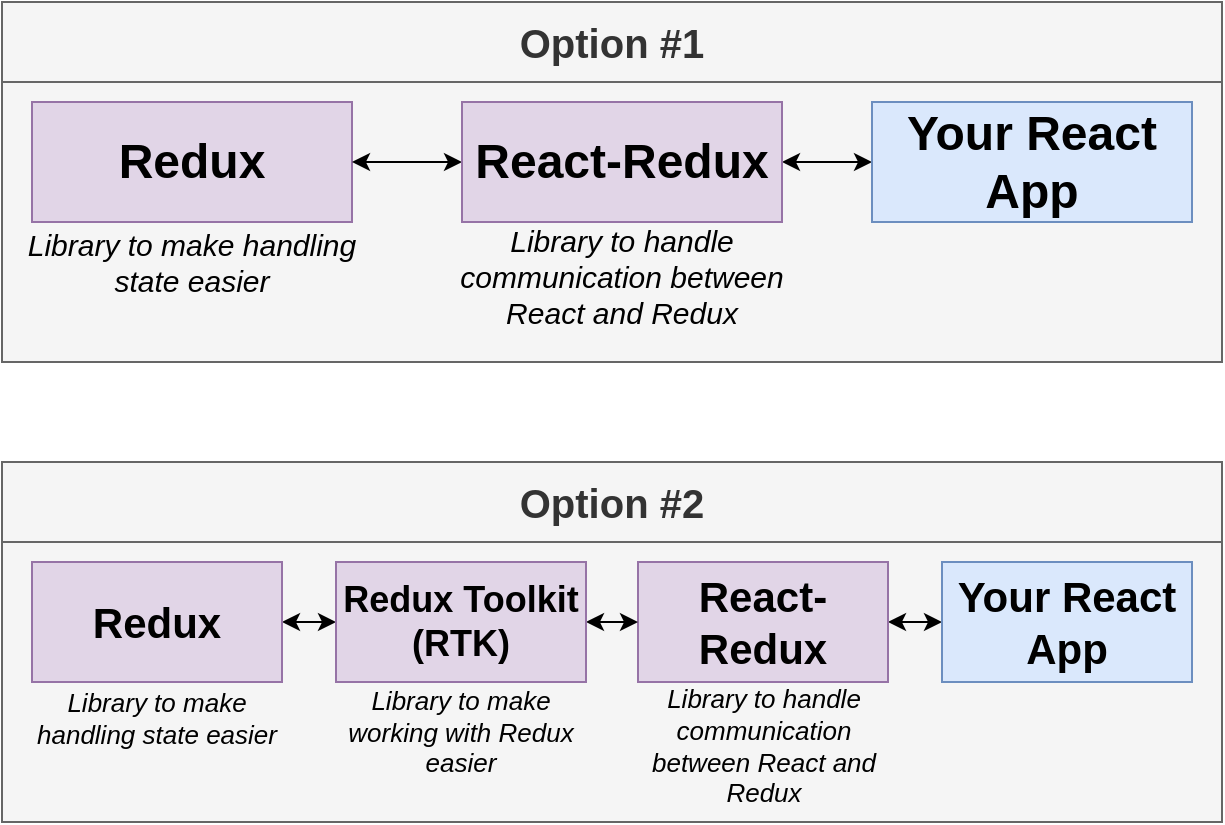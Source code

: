 <mxfile version="13.3.7" type="device" pages="7"><diagram id="9pPywQMWupbOUx1oWkhV" name="07 - note"><mxGraphModel dx="877" dy="487" grid="1" gridSize="10" guides="1" tooltips="1" connect="1" arrows="1" fold="1" page="1" pageScale="1" pageWidth="1920" pageHeight="1200" math="0" shadow="0"><root><mxCell id="bqU1gzQ78c4qtLGuGhEZ-0"/><mxCell id="bqU1gzQ78c4qtLGuGhEZ-1" parent="bqU1gzQ78c4qtLGuGhEZ-0"/><mxCell id="bqU1gzQ78c4qtLGuGhEZ-2" value="" style="rounded=0;whiteSpace=wrap;html=1;strokeWidth=1;fillColor=#f5f5f5;fontSize=12;fontColor=#333333;align=right;strokeColor=#666666;" vertex="1" parent="bqU1gzQ78c4qtLGuGhEZ-1"><mxGeometry x="830" y="430" width="610" height="140" as="geometry"/></mxCell><mxCell id="bqU1gzQ78c4qtLGuGhEZ-3" value="Redux" style="rounded=0;whiteSpace=wrap;html=1;strokeWidth=1;fontSize=24;fillColor=#e1d5e7;strokeColor=#9673a6;fontStyle=1" vertex="1" parent="bqU1gzQ78c4qtLGuGhEZ-1"><mxGeometry x="845" y="440" width="160" height="60" as="geometry"/></mxCell><mxCell id="bqU1gzQ78c4qtLGuGhEZ-4" style="edgeStyle=orthogonalEdgeStyle;rounded=0;orthogonalLoop=1;jettySize=auto;html=1;exitX=1;exitY=0.5;exitDx=0;exitDy=0;fontSize=15;startArrow=classic;startFill=1;" edge="1" parent="bqU1gzQ78c4qtLGuGhEZ-1" source="bqU1gzQ78c4qtLGuGhEZ-6" target="bqU1gzQ78c4qtLGuGhEZ-7"><mxGeometry relative="1" as="geometry"/></mxCell><mxCell id="bqU1gzQ78c4qtLGuGhEZ-5" style="edgeStyle=orthogonalEdgeStyle;rounded=0;orthogonalLoop=1;jettySize=auto;html=1;exitX=0;exitY=0.5;exitDx=0;exitDy=0;startArrow=classic;startFill=1;strokeWidth=1;fontSize=12;fontColor=#000000;" edge="1" parent="bqU1gzQ78c4qtLGuGhEZ-1" source="bqU1gzQ78c4qtLGuGhEZ-6" target="bqU1gzQ78c4qtLGuGhEZ-3"><mxGeometry relative="1" as="geometry"/></mxCell><mxCell id="bqU1gzQ78c4qtLGuGhEZ-6" value="React-Redux" style="rounded=0;whiteSpace=wrap;html=1;strokeWidth=1;fontSize=24;fillColor=#e1d5e7;strokeColor=#9673a6;fontStyle=1" vertex="1" parent="bqU1gzQ78c4qtLGuGhEZ-1"><mxGeometry x="1060" y="440" width="160" height="60" as="geometry"/></mxCell><mxCell id="bqU1gzQ78c4qtLGuGhEZ-7" value="Your React App" style="rounded=0;whiteSpace=wrap;html=1;strokeWidth=1;fontSize=24;fillColor=#dae8fc;strokeColor=#6c8ebf;fontStyle=1" vertex="1" parent="bqU1gzQ78c4qtLGuGhEZ-1"><mxGeometry x="1265" y="440" width="160" height="60" as="geometry"/></mxCell><mxCell id="bqU1gzQ78c4qtLGuGhEZ-8" value="Library to handle communication between React and Redux" style="text;html=1;strokeColor=none;fillColor=none;align=center;verticalAlign=middle;whiteSpace=wrap;rounded=0;fontSize=15;fontStyle=2" vertex="1" parent="bqU1gzQ78c4qtLGuGhEZ-1"><mxGeometry x="1050" y="502" width="180" height="50" as="geometry"/></mxCell><mxCell id="bqU1gzQ78c4qtLGuGhEZ-9" value="Library to make handling state easier" style="text;html=1;strokeColor=none;fillColor=none;align=center;verticalAlign=middle;whiteSpace=wrap;rounded=0;fontSize=15;fontStyle=2" vertex="1" parent="bqU1gzQ78c4qtLGuGhEZ-1"><mxGeometry x="835" y="500" width="180" height="40" as="geometry"/></mxCell><mxCell id="bqU1gzQ78c4qtLGuGhEZ-10" value="Option #1" style="rounded=0;whiteSpace=wrap;html=1;strokeWidth=1;fillColor=#f5f5f5;fontSize=20;fontColor=#333333;align=center;strokeColor=#666666;fontStyle=1" vertex="1" parent="bqU1gzQ78c4qtLGuGhEZ-1"><mxGeometry x="830" y="390" width="610" height="40" as="geometry"/></mxCell><mxCell id="bqU1gzQ78c4qtLGuGhEZ-11" value="" style="rounded=0;whiteSpace=wrap;html=1;strokeWidth=1;fillColor=#f5f5f5;fontSize=12;fontColor=#333333;align=right;strokeColor=#666666;" vertex="1" parent="bqU1gzQ78c4qtLGuGhEZ-1"><mxGeometry x="830" y="660" width="610" height="140" as="geometry"/></mxCell><mxCell id="bqU1gzQ78c4qtLGuGhEZ-12" style="edgeStyle=orthogonalEdgeStyle;rounded=0;orthogonalLoop=1;jettySize=auto;html=1;exitX=1;exitY=0.5;exitDx=0;exitDy=0;entryX=0;entryY=0.5;entryDx=0;entryDy=0;startArrow=classic;startFill=1;strokeWidth=1;fontSize=18;fontColor=#000000;" edge="1" parent="bqU1gzQ78c4qtLGuGhEZ-1" source="bqU1gzQ78c4qtLGuGhEZ-13" target="bqU1gzQ78c4qtLGuGhEZ-21"><mxGeometry relative="1" as="geometry"/></mxCell><mxCell id="bqU1gzQ78c4qtLGuGhEZ-13" value="Redux" style="rounded=0;whiteSpace=wrap;html=1;strokeWidth=1;fontSize=21;fillColor=#e1d5e7;strokeColor=#9673a6;fontStyle=1" vertex="1" parent="bqU1gzQ78c4qtLGuGhEZ-1"><mxGeometry x="845" y="670" width="125" height="60" as="geometry"/></mxCell><mxCell id="bqU1gzQ78c4qtLGuGhEZ-14" style="edgeStyle=orthogonalEdgeStyle;rounded=0;orthogonalLoop=1;jettySize=auto;html=1;exitX=1;exitY=0.5;exitDx=0;exitDy=0;fontSize=15;startArrow=classic;startFill=1;" edge="1" parent="bqU1gzQ78c4qtLGuGhEZ-1" source="bqU1gzQ78c4qtLGuGhEZ-15" target="bqU1gzQ78c4qtLGuGhEZ-16"><mxGeometry relative="1" as="geometry"/></mxCell><mxCell id="bqU1gzQ78c4qtLGuGhEZ-15" value="React-Redux" style="rounded=0;whiteSpace=wrap;html=1;strokeWidth=1;fontSize=21;fillColor=#e1d5e7;strokeColor=#9673a6;fontStyle=1" vertex="1" parent="bqU1gzQ78c4qtLGuGhEZ-1"><mxGeometry x="1148" y="670" width="125" height="60" as="geometry"/></mxCell><mxCell id="bqU1gzQ78c4qtLGuGhEZ-16" value="Your React App" style="rounded=0;whiteSpace=wrap;html=1;strokeWidth=1;fontSize=21;fillColor=#dae8fc;strokeColor=#6c8ebf;fontStyle=1" vertex="1" parent="bqU1gzQ78c4qtLGuGhEZ-1"><mxGeometry x="1300" y="670" width="125" height="60" as="geometry"/></mxCell><mxCell id="bqU1gzQ78c4qtLGuGhEZ-17" value="Library to handle communication between React and Redux" style="text;html=1;strokeColor=none;fillColor=none;align=center;verticalAlign=middle;whiteSpace=wrap;rounded=0;fontSize=13;fontStyle=2" vertex="1" parent="bqU1gzQ78c4qtLGuGhEZ-1"><mxGeometry x="1140.5" y="737" width="140" height="50" as="geometry"/></mxCell><mxCell id="bqU1gzQ78c4qtLGuGhEZ-18" value="Library to make handling state easier" style="text;html=1;strokeColor=none;fillColor=none;align=center;verticalAlign=middle;whiteSpace=wrap;rounded=0;fontSize=13;fontStyle=2" vertex="1" parent="bqU1gzQ78c4qtLGuGhEZ-1"><mxGeometry x="840" y="728" width="135" height="40" as="geometry"/></mxCell><mxCell id="bqU1gzQ78c4qtLGuGhEZ-19" value="Option #2" style="rounded=0;whiteSpace=wrap;html=1;strokeWidth=1;fillColor=#f5f5f5;fontSize=20;fontColor=#333333;align=center;strokeColor=#666666;fontStyle=1" vertex="1" parent="bqU1gzQ78c4qtLGuGhEZ-1"><mxGeometry x="830" y="620" width="610" height="40" as="geometry"/></mxCell><mxCell id="bqU1gzQ78c4qtLGuGhEZ-20" style="edgeStyle=orthogonalEdgeStyle;rounded=0;orthogonalLoop=1;jettySize=auto;html=1;exitX=1;exitY=0.5;exitDx=0;exitDy=0;startArrow=classic;startFill=1;strokeWidth=1;fontSize=18;fontColor=#000000;" edge="1" parent="bqU1gzQ78c4qtLGuGhEZ-1" source="bqU1gzQ78c4qtLGuGhEZ-21" target="bqU1gzQ78c4qtLGuGhEZ-15"><mxGeometry relative="1" as="geometry"/></mxCell><mxCell id="bqU1gzQ78c4qtLGuGhEZ-21" value="Redux Toolkit&lt;br style=&quot;font-size: 18px;&quot;&gt;(RTK)" style="rounded=0;whiteSpace=wrap;html=1;strokeWidth=1;fontSize=18;fillColor=#e1d5e7;strokeColor=#9673a6;fontStyle=1" vertex="1" parent="bqU1gzQ78c4qtLGuGhEZ-1"><mxGeometry x="997" y="670" width="125" height="60" as="geometry"/></mxCell><mxCell id="bqU1gzQ78c4qtLGuGhEZ-22" value="Library to make working with Redux easier" style="text;html=1;strokeColor=none;fillColor=none;align=center;verticalAlign=middle;whiteSpace=wrap;rounded=0;fontSize=13;fontStyle=2" vertex="1" parent="bqU1gzQ78c4qtLGuGhEZ-1"><mxGeometry x="1002" y="745" width="115" height="20" as="geometry"/></mxCell></root></mxGraphModel></diagram><diagram id="pFnKPVvq-zpH2kRCV4xv" name="01 - process"><mxGraphModel dx="580" dy="322" grid="1" gridSize="10" guides="1" tooltips="1" connect="1" arrows="1" fold="1" page="1" pageScale="1" pageWidth="1920" pageHeight="1200" math="0" shadow="0"><root><mxCell id="hrv2WLphNMz73tNLlaxJ-0"/><mxCell id="hrv2WLphNMz73tNLlaxJ-1" parent="hrv2WLphNMz73tNLlaxJ-0"/><mxCell id="nCplFco8qa7ush8aG1pC-0" value="Apply the state design process to figure out what state you need and how it is changing" style="rounded=0;whiteSpace=wrap;html=1;fontSize=14;" vertex="1" parent="hrv2WLphNMz73tNLlaxJ-1"><mxGeometry x="835" y="450" width="285" height="40" as="geometry"/></mxCell><mxCell id="nCplFco8qa7ush8aG1pC-1" value="Redux Toolkit Design Process" style="text;html=1;strokeColor=none;fillColor=none;align=center;verticalAlign=middle;whiteSpace=wrap;rounded=0;fontStyle=1;fontSize=25;" vertex="1" parent="hrv2WLphNMz73tNLlaxJ-1"><mxGeometry x="770" y="423" width="390" height="20" as="geometry"/></mxCell><mxCell id="nCplFco8qa7ush8aG1pC-2" value="1" style="rounded=0;whiteSpace=wrap;html=1;fillColor=#dae8fc;strokeColor=#6c8ebf;fontSize=16;" vertex="1" parent="hrv2WLphNMz73tNLlaxJ-1"><mxGeometry x="805" y="450" width="30" height="40" as="geometry"/></mxCell><mxCell id="nCplFco8qa7ush8aG1pC-3" value="Group together common state + fn's. &lt;br&gt;Define a 'slice' for each group." style="rounded=0;whiteSpace=wrap;html=1;fontSize=14;" vertex="1" parent="hrv2WLphNMz73tNLlaxJ-1"><mxGeometry x="835" y="500" width="285" height="40" as="geometry"/></mxCell><mxCell id="nCplFco8qa7ush8aG1pC-4" value="2" style="rounded=0;whiteSpace=wrap;html=1;fillColor=#dae8fc;strokeColor=#6c8ebf;fontSize=16;" vertex="1" parent="hrv2WLphNMz73tNLlaxJ-1"><mxGeometry x="805" y="500" width="30" height="40" as="geometry"/></mxCell><mxCell id="nCplFco8qa7ush8aG1pC-5" value="&lt;span style=&quot;font-size: 14px&quot;&gt;Some components need that state to work. Communicate the state from Redux to React&lt;/span&gt;" style="rounded=0;whiteSpace=wrap;html=1;fontSize=15;" vertex="1" parent="hrv2WLphNMz73tNLlaxJ-1"><mxGeometry x="835" y="550" width="285" height="40" as="geometry"/></mxCell><mxCell id="nCplFco8qa7ush8aG1pC-6" value="3" style="rounded=0;whiteSpace=wrap;html=1;fillColor=#dae8fc;strokeColor=#6c8ebf;fontSize=16;" vertex="1" parent="hrv2WLphNMz73tNLlaxJ-1"><mxGeometry x="805" y="550" width="30" height="40" as="geometry"/></mxCell><mxCell id="nCplFco8qa7ush8aG1pC-7" value="Add functions to Redux to change that state over time" style="rounded=0;whiteSpace=wrap;html=1;fontSize=15;" vertex="1" parent="hrv2WLphNMz73tNLlaxJ-1"><mxGeometry x="835" y="600" width="285" height="40" as="geometry"/></mxCell><mxCell id="nCplFco8qa7ush8aG1pC-8" value="4" style="rounded=0;whiteSpace=wrap;html=1;fillColor=#dae8fc;strokeColor=#6c8ebf;fontSize=16;" vertex="1" parent="hrv2WLphNMz73tNLlaxJ-1"><mxGeometry x="805" y="600" width="30" height="40" as="geometry"/></mxCell><mxCell id="ehx_3J0_HSlnQxtnW_vk-0" value="When a user clicks, types, etc, tell Redux to run one of the functions from #4" style="rounded=0;whiteSpace=wrap;html=1;fontSize=15;" vertex="1" parent="hrv2WLphNMz73tNLlaxJ-1"><mxGeometry x="835" y="650" width="285" height="40" as="geometry"/></mxCell><mxCell id="ehx_3J0_HSlnQxtnW_vk-1" value="5" style="rounded=0;whiteSpace=wrap;html=1;fillColor=#dae8fc;strokeColor=#6c8ebf;fontSize=16;" vertex="1" parent="hrv2WLphNMz73tNLlaxJ-1"><mxGeometry x="805" y="650" width="30" height="40" as="geometry"/></mxCell></root></mxGraphModel></diagram><diagram id="jmZ35xUEd2XWOSEyIHI_" name="05 - process"><mxGraphModel dx="943" dy="523" grid="1" gridSize="10" guides="1" tooltips="1" connect="1" arrows="1" fold="1" page="1" pageScale="1" pageWidth="1920" pageHeight="1200" math="0" shadow="0"><root><mxCell id="Qs--CbUAqP9SFzjbnuWx-0"/><mxCell id="Qs--CbUAqP9SFzjbnuWx-1" parent="Qs--CbUAqP9SFzjbnuWx-0"/><mxCell id="Qs--CbUAqP9SFzjbnuWx-2" value="List out what a user will do and &lt;i&gt;changes&lt;/i&gt;&amp;nbsp;they will see while using your app" style="rounded=0;whiteSpace=wrap;html=1;shadow=0;strokeColor=#000000;fontSize=15;align=center;" vertex="1" parent="Qs--CbUAqP9SFzjbnuWx-1"><mxGeometry x="750" y="406" width="400" height="40" as="geometry"/></mxCell><mxCell id="Qs--CbUAqP9SFzjbnuWx-3" value="1" style="rounded=0;whiteSpace=wrap;html=1;shadow=0;strokeColor=#6c8ebf;fontSize=15;align=center;fillColor=#dae8fc;" vertex="1" parent="Qs--CbUAqP9SFzjbnuWx-1"><mxGeometry x="710" y="406" width="40" height="40" as="geometry"/></mxCell><mxCell id="Qs--CbUAqP9SFzjbnuWx-4" value="2" style="rounded=0;whiteSpace=wrap;html=1;shadow=0;strokeColor=#6c8ebf;fontSize=15;align=center;fillColor=#dae8fc;" vertex="1" parent="Qs--CbUAqP9SFzjbnuWx-1"><mxGeometry x="710" y="457" width="40" height="40" as="geometry"/></mxCell><mxCell id="Qs--CbUAqP9SFzjbnuWx-5" value="Categorize each step as 'state' or 'event handler'" style="rounded=0;whiteSpace=wrap;html=1;shadow=0;strokeColor=#000000;fontSize=15;align=center;" vertex="1" parent="Qs--CbUAqP9SFzjbnuWx-1"><mxGeometry x="750" y="457" width="400" height="40" as="geometry"/></mxCell><mxCell id="Qs--CbUAqP9SFzjbnuWx-6" value="3" style="rounded=0;whiteSpace=wrap;html=1;shadow=0;strokeColor=#6c8ebf;fontSize=15;align=center;fillColor=#dae8fc;" vertex="1" parent="Qs--CbUAqP9SFzjbnuWx-1"><mxGeometry x="710" y="508" width="40" height="40" as="geometry"/></mxCell><mxCell id="Qs--CbUAqP9SFzjbnuWx-7" value="Events + State Design Process" style="text;html=1;strokeColor=none;fillColor=none;align=center;verticalAlign=middle;whiteSpace=wrap;rounded=0;shadow=0;fontSize=20;fontStyle=1" vertex="1" parent="Qs--CbUAqP9SFzjbnuWx-1"><mxGeometry x="760" y="380" width="340" height="20" as="geometry"/></mxCell><mxCell id="Qs--CbUAqP9SFzjbnuWx-8" value="Group common steps. Remove duplicates. Rewrite descriptions" style="rounded=0;whiteSpace=wrap;html=1;shadow=0;strokeColor=#000000;fontSize=15;align=center;" vertex="1" parent="Qs--CbUAqP9SFzjbnuWx-1"><mxGeometry x="750" y="508" width="400" height="40" as="geometry"/></mxCell><mxCell id="Qs--CbUAqP9SFzjbnuWx-9" value="4" style="rounded=0;whiteSpace=wrap;html=1;shadow=0;strokeColor=#6c8ebf;fontSize=15;align=center;fillColor=#dae8fc;" vertex="1" parent="Qs--CbUAqP9SFzjbnuWx-1"><mxGeometry x="710" y="558" width="40" height="40" as="geometry"/></mxCell><mxCell id="Qs--CbUAqP9SFzjbnuWx-10" value="Look at mockup. Remove or simplify parts that aren't changing" style="rounded=0;whiteSpace=wrap;html=1;shadow=0;strokeColor=#000000;fontSize=15;align=center;" vertex="1" parent="Qs--CbUAqP9SFzjbnuWx-1"><mxGeometry x="750" y="558" width="400" height="40" as="geometry"/></mxCell><mxCell id="Qs--CbUAqP9SFzjbnuWx-11" value="8" style="rounded=0;whiteSpace=wrap;html=1;shadow=0;strokeColor=#6c8ebf;fontSize=15;align=center;fillColor=#dae8fc;" vertex="1" parent="Qs--CbUAqP9SFzjbnuWx-1"><mxGeometry x="710" y="777" width="40" height="40" as="geometry"/></mxCell><mxCell id="Qs--CbUAqP9SFzjbnuWx-12" value="Decide where each event handler + state will be defined" style="rounded=0;whiteSpace=wrap;html=1;shadow=0;strokeColor=#000000;fontSize=15;align=center;" vertex="1" parent="Qs--CbUAqP9SFzjbnuWx-1"><mxGeometry x="750" y="777" width="400" height="40" as="geometry"/></mxCell><mxCell id="Qs--CbUAqP9SFzjbnuWx-13" value="5" style="rounded=0;whiteSpace=wrap;html=1;shadow=0;strokeColor=#6c8ebf;fontSize=15;align=center;fillColor=#dae8fc;" vertex="1" parent="Qs--CbUAqP9SFzjbnuWx-1"><mxGeometry x="710" y="610" width="40" height="40" as="geometry"/></mxCell><mxCell id="Qs--CbUAqP9SFzjbnuWx-14" value="Replace remaining elements with text descriptions" style="rounded=0;whiteSpace=wrap;html=1;shadow=0;strokeColor=#000000;fontSize=15;align=center;" vertex="1" parent="Qs--CbUAqP9SFzjbnuWx-1"><mxGeometry x="750" y="610" width="400" height="40" as="geometry"/></mxCell><mxCell id="Qs--CbUAqP9SFzjbnuWx-15" value="" style="shape=curlyBracket;whiteSpace=wrap;html=1;rounded=1;fontSize=15;align=center;" vertex="1" parent="Qs--CbUAqP9SFzjbnuWx-1"><mxGeometry x="680" y="406" width="20" height="144" as="geometry"/></mxCell><mxCell id="Qs--CbUAqP9SFzjbnuWx-16" value="&lt;i&gt;What state + event handlers are there?&lt;/i&gt;" style="text;html=1;strokeColor=none;fillColor=none;align=right;verticalAlign=middle;whiteSpace=wrap;rounded=0;fontSize=15;" vertex="1" parent="Qs--CbUAqP9SFzjbnuWx-1"><mxGeometry x="560" y="447" width="120" height="62" as="geometry"/></mxCell><mxCell id="Qs--CbUAqP9SFzjbnuWx-17" value="" style="shape=curlyBracket;whiteSpace=wrap;html=1;rounded=1;fontSize=15;align=center;" vertex="1" parent="Qs--CbUAqP9SFzjbnuWx-1"><mxGeometry x="680" y="560" width="20" height="210" as="geometry"/></mxCell><mxCell id="Qs--CbUAqP9SFzjbnuWx-18" value="&lt;i&gt;What name and type?&lt;/i&gt;" style="text;html=1;strokeColor=none;fillColor=none;align=right;verticalAlign=middle;whiteSpace=wrap;rounded=0;fontSize=15;" vertex="1" parent="Qs--CbUAqP9SFzjbnuWx-1"><mxGeometry x="580" y="645" width="100" height="40" as="geometry"/></mxCell><mxCell id="Qs--CbUAqP9SFzjbnuWx-19" value="" style="shape=curlyBracket;whiteSpace=wrap;html=1;rounded=1;fontSize=15;align=center;" vertex="1" parent="Qs--CbUAqP9SFzjbnuWx-1"><mxGeometry x="680" y="777" width="20" height="40" as="geometry"/></mxCell><mxCell id="Qs--CbUAqP9SFzjbnuWx-20" value="&lt;i&gt;Where's it defined?&lt;/i&gt;" style="text;html=1;strokeColor=none;fillColor=none;align=right;verticalAlign=middle;whiteSpace=wrap;rounded=0;fontSize=15;" vertex="1" parent="Qs--CbUAqP9SFzjbnuWx-1"><mxGeometry x="580" y="780.5" width="100" height="33" as="geometry"/></mxCell><mxCell id="Qs--CbUAqP9SFzjbnuWx-21" value="7" style="rounded=0;whiteSpace=wrap;html=1;shadow=0;strokeColor=#6c8ebf;fontSize=15;align=center;fillColor=#dae8fc;" vertex="1" parent="Qs--CbUAqP9SFzjbnuWx-1"><mxGeometry x="710" y="710" width="40" height="60" as="geometry"/></mxCell><mxCell id="Qs--CbUAqP9SFzjbnuWx-22" value="Imagine you have to write a function that returns the text of steps #5 and #6.&amp;nbsp; In addition to your component props, &lt;i&gt;what other arguments would you need&lt;/i&gt;?" style="rounded=0;whiteSpace=wrap;html=1;fontSize=14;align=center;" vertex="1" parent="Qs--CbUAqP9SFzjbnuWx-1"><mxGeometry x="750" y="710" width="400" height="60" as="geometry"/></mxCell><mxCell id="Qs--CbUAqP9SFzjbnuWx-23" value="6" style="rounded=0;whiteSpace=wrap;html=1;shadow=0;strokeColor=#6c8ebf;fontSize=15;align=center;fillColor=#dae8fc;" vertex="1" parent="Qs--CbUAqP9SFzjbnuWx-1"><mxGeometry x="710" y="660" width="40" height="40" as="geometry"/></mxCell><mxCell id="Qs--CbUAqP9SFzjbnuWx-24" value="Repeat #4 and #5 with a different variation" style="rounded=0;whiteSpace=wrap;html=1;shadow=0;strokeColor=#000000;fontSize=15;align=center;" vertex="1" parent="Qs--CbUAqP9SFzjbnuWx-1"><mxGeometry x="750" y="660" width="400" height="40" as="geometry"/></mxCell></root></mxGraphModel></diagram><diagram id="KKgwW7U7l5YzybS-l2Da" name="02 - state"><mxGraphModel dx="650" dy="361" grid="1" gridSize="10" guides="1" tooltips="1" connect="1" arrows="1" fold="1" page="1" pageScale="1" pageWidth="1920" pageHeight="1200" math="0" shadow="0"><root><mxCell id="0"/><mxCell id="1" parent="0"/><mxCell id="v_c77TwOXr5PehjFdtAE-1" value="" style="strokeWidth=1;shadow=0;dashed=0;align=center;html=1;shape=mxgraph.mockup.containers.browserWindow;rSize=0;strokeColor=#666666;strokeColor2=#008cff;strokeColor3=#c4c4c4;mainText=,;recursiveResize=0;rounded=0;fontSize=16;" vertex="1" parent="1"><mxGeometry x="790" y="410" width="300" height="360" as="geometry"/></mxCell><mxCell id="v_c77TwOXr5PehjFdtAE-2" value="Page 1" style="strokeWidth=1;shadow=0;dashed=0;align=center;html=1;shape=mxgraph.mockup.containers.anchor;fontSize=17;fontColor=#666666;align=left;" vertex="1" parent="v_c77TwOXr5PehjFdtAE-1"><mxGeometry x="60" y="12" width="110" height="26" as="geometry"/></mxCell><mxCell id="v_c77TwOXr5PehjFdtAE-3" value="" style="strokeWidth=1;shadow=0;dashed=0;align=center;html=1;shape=mxgraph.mockup.containers.anchor;rSize=0;fontSize=17;fontColor=#666666;align=left;" vertex="1" parent="v_c77TwOXr5PehjFdtAE-1"><mxGeometry x="130" y="60" width="250" height="26" as="geometry"/></mxCell><mxCell id="v_c77TwOXr5PehjFdtAE-4" value="" style="rounded=0;whiteSpace=wrap;html=1;strokeWidth=1;fontSize=16;" vertex="1" parent="v_c77TwOXr5PehjFdtAE-1"><mxGeometry x="10" y="140" width="90" height="20" as="geometry"/></mxCell><mxCell id="v_c77TwOXr5PehjFdtAE-5" value="" style="rounded=0;whiteSpace=wrap;html=1;strokeWidth=1;fontSize=16;" vertex="1" parent="v_c77TwOXr5PehjFdtAE-1"><mxGeometry x="110" y="140" width="90" height="20" as="geometry"/></mxCell><mxCell id="v_c77TwOXr5PehjFdtAE-6" value="Car Name" style="text;html=1;strokeColor=none;fillColor=none;align=left;verticalAlign=middle;whiteSpace=wrap;rounded=0;fontSize=11;" vertex="1" parent="v_c77TwOXr5PehjFdtAE-1"><mxGeometry x="10" y="120" width="80" height="20" as="geometry"/></mxCell><mxCell id="v_c77TwOXr5PehjFdtAE-7" value="Car Value" style="text;html=1;strokeColor=none;fillColor=none;align=left;verticalAlign=middle;whiteSpace=wrap;rounded=0;fontSize=11;" vertex="1" parent="v_c77TwOXr5PehjFdtAE-1"><mxGeometry x="110" y="120" width="80" height="20" as="geometry"/></mxCell><mxCell id="v_c77TwOXr5PehjFdtAE-8" value="Submit" style="rounded=1;whiteSpace=wrap;html=1;strokeWidth=1;fontSize=11;align=center;" vertex="1" parent="v_c77TwOXr5PehjFdtAE-1"><mxGeometry x="209" y="140" width="80" height="20" as="geometry"/></mxCell><mxCell id="v_c77TwOXr5PehjFdtAE-9" value="" style="endArrow=none;html=1;fontSize=11;" edge="1" parent="v_c77TwOXr5PehjFdtAE-1"><mxGeometry width="50" height="50" relative="1" as="geometry"><mxPoint x="20" y="170" as="sourcePoint"/><mxPoint x="280" y="170" as="targetPoint"/></mxGeometry></mxCell><mxCell id="v_c77TwOXr5PehjFdtAE-10" value="My Cars" style="text;html=1;strokeColor=none;fillColor=none;align=left;verticalAlign=middle;whiteSpace=wrap;rounded=0;fontSize=13;fontStyle=1" vertex="1" parent="v_c77TwOXr5PehjFdtAE-1"><mxGeometry x="10" y="190" width="90" height="20" as="geometry"/></mxCell><mxCell id="v_c77TwOXr5PehjFdtAE-11" value="Total Value:&amp;nbsp; $22500" style="text;html=1;strokeColor=none;fillColor=none;align=left;verticalAlign=middle;whiteSpace=wrap;rounded=0;fontSize=13;fontStyle=1" vertex="1" parent="v_c77TwOXr5PehjFdtAE-1"><mxGeometry x="160" y="319" width="130" height="20" as="geometry"/></mxCell><mxCell id="v_c77TwOXr5PehjFdtAE-12" value="" style="rounded=0;whiteSpace=wrap;html=1;strokeWidth=1;fontSize=13;align=left;fillColor=#f5f5f5;strokeColor=#666666;fontColor=#333333;" vertex="1" parent="v_c77TwOXr5PehjFdtAE-1"><mxGeometry x="10" y="235" width="280" height="30" as="geometry"/></mxCell><mxCell id="v_c77TwOXr5PehjFdtAE-13" value="Ford Focus - $15000" style="text;html=1;strokeColor=none;fillColor=none;align=left;verticalAlign=middle;whiteSpace=wrap;rounded=0;fontSize=11;" vertex="1" parent="v_c77TwOXr5PehjFdtAE-1"><mxGeometry x="10" y="240" width="110" height="20" as="geometry"/></mxCell><mxCell id="v_c77TwOXr5PehjFdtAE-14" value="Delete" style="rounded=1;whiteSpace=wrap;html=1;strokeWidth=1;fontSize=13;align=center;" vertex="1" parent="v_c77TwOXr5PehjFdtAE-1"><mxGeometry x="214" y="240" width="70" height="20" as="geometry"/></mxCell><mxCell id="v_c77TwOXr5PehjFdtAE-15" value="" style="rounded=0;whiteSpace=wrap;html=1;strokeWidth=1;fontSize=13;align=left;fillColor=#f5f5f5;strokeColor=#666666;fontColor=#333333;" vertex="1" parent="v_c77TwOXr5PehjFdtAE-1"><mxGeometry x="10" y="275" width="280" height="30" as="geometry"/></mxCell><mxCell id="v_c77TwOXr5PehjFdtAE-16" value="Subaru WRX - $7500" style="text;html=1;strokeColor=none;fillColor=none;align=left;verticalAlign=middle;whiteSpace=wrap;rounded=0;fontSize=11;" vertex="1" parent="v_c77TwOXr5PehjFdtAE-1"><mxGeometry x="10" y="280" width="110" height="20" as="geometry"/></mxCell><mxCell id="v_c77TwOXr5PehjFdtAE-17" value="Delete" style="rounded=1;whiteSpace=wrap;html=1;strokeWidth=1;fontSize=13;align=center;" vertex="1" parent="v_c77TwOXr5PehjFdtAE-1"><mxGeometry x="214" y="280" width="70" height="20" as="geometry"/></mxCell><mxCell id="v_c77TwOXr5PehjFdtAE-18" value="" style="rounded=0;whiteSpace=wrap;html=1;strokeWidth=1;fontSize=16;align=left;spacingLeft=5;" vertex="1" parent="v_c77TwOXr5PehjFdtAE-1"><mxGeometry x="199" y="190" width="90" height="20" as="geometry"/></mxCell><mxCell id="v_c77TwOXr5PehjFdtAE-19" value="Search" style="text;html=1;strokeColor=none;fillColor=none;align=right;verticalAlign=middle;whiteSpace=wrap;rounded=0;fontSize=13;fontStyle=0" vertex="1" parent="v_c77TwOXr5PehjFdtAE-1"><mxGeometry x="137" y="190" width="60" height="20" as="geometry"/></mxCell><mxCell id="v_c77TwOXr5PehjFdtAE-20" value="" style="rounded=0;whiteSpace=wrap;html=1;strokeWidth=1;fillColor=#dae8fc;fontSize=15;align=center;strokeColor=#6c8ebf;" vertex="1" parent="1"><mxGeometry x="620" y="550" width="160" height="40" as="geometry"/></mxCell><mxCell id="v_c77TwOXr5PehjFdtAE-21" value="What State Do We Need?" style="text;html=1;strokeColor=none;fillColor=none;align=center;verticalAlign=middle;whiteSpace=wrap;rounded=0;fontSize=15;fontStyle=1" vertex="1" parent="1"><mxGeometry x="640" y="520" width="120" height="20" as="geometry"/></mxCell><mxCell id="v_c77TwOXr5PehjFdtAE-22" value="" style="rounded=0;whiteSpace=wrap;html=1;strokeWidth=1;fillColor=#dae8fc;fontSize=15;align=center;strokeColor=#6c8ebf;" vertex="1" parent="1"><mxGeometry x="620" y="600" width="160" height="40" as="geometry"/></mxCell><mxCell id="v_c77TwOXr5PehjFdtAE-23" value="" style="rounded=0;whiteSpace=wrap;html=1;strokeWidth=1;fillColor=#dae8fc;fontSize=15;align=center;strokeColor=#6c8ebf;" vertex="1" parent="1"><mxGeometry x="620" y="650" width="160" height="40" as="geometry"/></mxCell><mxCell id="v_c77TwOXr5PehjFdtAE-24" value="" style="rounded=0;whiteSpace=wrap;html=1;strokeWidth=1;fillColor=#dae8fc;fontSize=15;align=center;strokeColor=#6c8ebf;" vertex="1" parent="1"><mxGeometry x="620" y="700" width="160" height="40" as="geometry"/></mxCell></root></mxGraphModel></diagram><diagram id="_7khGyNGxv23siMnMonq" name="03 - handlers"><mxGraphModel dx="725" dy="402" grid="1" gridSize="10" guides="1" tooltips="1" connect="1" arrows="1" fold="1" page="1" pageScale="1" pageWidth="1920" pageHeight="1200" math="0" shadow="0"><root><mxCell id="zRcO4TPsrbakRx1fCLMq-0"/><mxCell id="zRcO4TPsrbakRx1fCLMq-1" parent="zRcO4TPsrbakRx1fCLMq-0"/><mxCell id="zRcO4TPsrbakRx1fCLMq-2" value="" style="strokeWidth=1;shadow=0;dashed=0;align=center;html=1;shape=mxgraph.mockup.containers.browserWindow;rSize=0;strokeColor=#666666;strokeColor2=#008cff;strokeColor3=#c4c4c4;mainText=,;recursiveResize=0;rounded=0;fontSize=16;" vertex="1" parent="zRcO4TPsrbakRx1fCLMq-1"><mxGeometry x="790" y="410" width="300" height="360" as="geometry"/></mxCell><mxCell id="zRcO4TPsrbakRx1fCLMq-3" value="Page 1" style="strokeWidth=1;shadow=0;dashed=0;align=center;html=1;shape=mxgraph.mockup.containers.anchor;fontSize=17;fontColor=#666666;align=left;" vertex="1" parent="zRcO4TPsrbakRx1fCLMq-2"><mxGeometry x="60" y="12" width="110" height="26" as="geometry"/></mxCell><mxCell id="zRcO4TPsrbakRx1fCLMq-4" value="" style="strokeWidth=1;shadow=0;dashed=0;align=center;html=1;shape=mxgraph.mockup.containers.anchor;rSize=0;fontSize=17;fontColor=#666666;align=left;" vertex="1" parent="zRcO4TPsrbakRx1fCLMq-2"><mxGeometry x="130" y="60" width="250" height="26" as="geometry"/></mxCell><mxCell id="zRcO4TPsrbakRx1fCLMq-5" value="" style="rounded=0;whiteSpace=wrap;html=1;strokeWidth=1;fontSize=16;" vertex="1" parent="zRcO4TPsrbakRx1fCLMq-2"><mxGeometry x="10" y="140" width="90" height="20" as="geometry"/></mxCell><mxCell id="zRcO4TPsrbakRx1fCLMq-6" value="" style="rounded=0;whiteSpace=wrap;html=1;strokeWidth=1;fontSize=16;" vertex="1" parent="zRcO4TPsrbakRx1fCLMq-2"><mxGeometry x="110" y="140" width="90" height="20" as="geometry"/></mxCell><mxCell id="zRcO4TPsrbakRx1fCLMq-7" value="Car Name" style="text;html=1;strokeColor=none;fillColor=none;align=left;verticalAlign=middle;whiteSpace=wrap;rounded=0;fontSize=11;" vertex="1" parent="zRcO4TPsrbakRx1fCLMq-2"><mxGeometry x="10" y="120" width="80" height="20" as="geometry"/></mxCell><mxCell id="zRcO4TPsrbakRx1fCLMq-8" value="Car Value" style="text;html=1;strokeColor=none;fillColor=none;align=left;verticalAlign=middle;whiteSpace=wrap;rounded=0;fontSize=11;" vertex="1" parent="zRcO4TPsrbakRx1fCLMq-2"><mxGeometry x="110" y="120" width="80" height="20" as="geometry"/></mxCell><mxCell id="zRcO4TPsrbakRx1fCLMq-9" value="Submit" style="rounded=1;whiteSpace=wrap;html=1;strokeWidth=1;fontSize=11;align=center;" vertex="1" parent="zRcO4TPsrbakRx1fCLMq-2"><mxGeometry x="209" y="140" width="80" height="20" as="geometry"/></mxCell><mxCell id="zRcO4TPsrbakRx1fCLMq-10" value="" style="endArrow=none;html=1;fontSize=11;" edge="1" parent="zRcO4TPsrbakRx1fCLMq-2"><mxGeometry width="50" height="50" relative="1" as="geometry"><mxPoint x="20" y="170" as="sourcePoint"/><mxPoint x="280" y="170" as="targetPoint"/></mxGeometry></mxCell><mxCell id="zRcO4TPsrbakRx1fCLMq-11" value="My Cars" style="text;html=1;strokeColor=none;fillColor=none;align=left;verticalAlign=middle;whiteSpace=wrap;rounded=0;fontSize=13;fontStyle=1" vertex="1" parent="zRcO4TPsrbakRx1fCLMq-2"><mxGeometry x="10" y="190" width="90" height="20" as="geometry"/></mxCell><mxCell id="zRcO4TPsrbakRx1fCLMq-12" value="Total Value:&amp;nbsp; $22500" style="text;html=1;strokeColor=none;fillColor=none;align=left;verticalAlign=middle;whiteSpace=wrap;rounded=0;fontSize=13;fontStyle=1" vertex="1" parent="zRcO4TPsrbakRx1fCLMq-2"><mxGeometry x="160" y="319" width="130" height="20" as="geometry"/></mxCell><mxCell id="zRcO4TPsrbakRx1fCLMq-13" value="" style="rounded=0;whiteSpace=wrap;html=1;strokeWidth=1;fontSize=13;align=left;fillColor=#f5f5f5;strokeColor=#666666;fontColor=#333333;" vertex="1" parent="zRcO4TPsrbakRx1fCLMq-2"><mxGeometry x="10" y="235" width="280" height="30" as="geometry"/></mxCell><mxCell id="zRcO4TPsrbakRx1fCLMq-14" value="Ford Focus - $15000" style="text;html=1;strokeColor=none;fillColor=none;align=left;verticalAlign=middle;whiteSpace=wrap;rounded=0;fontSize=11;" vertex="1" parent="zRcO4TPsrbakRx1fCLMq-2"><mxGeometry x="10" y="240" width="110" height="20" as="geometry"/></mxCell><mxCell id="zRcO4TPsrbakRx1fCLMq-15" value="Delete" style="rounded=1;whiteSpace=wrap;html=1;strokeWidth=1;fontSize=13;align=center;" vertex="1" parent="zRcO4TPsrbakRx1fCLMq-2"><mxGeometry x="214" y="240" width="70" height="20" as="geometry"/></mxCell><mxCell id="zRcO4TPsrbakRx1fCLMq-16" value="" style="rounded=0;whiteSpace=wrap;html=1;strokeWidth=1;fontSize=13;align=left;fillColor=#f5f5f5;strokeColor=#666666;fontColor=#333333;" vertex="1" parent="zRcO4TPsrbakRx1fCLMq-2"><mxGeometry x="10" y="275" width="280" height="30" as="geometry"/></mxCell><mxCell id="zRcO4TPsrbakRx1fCLMq-17" value="Subaru WRX - $7500" style="text;html=1;strokeColor=none;fillColor=none;align=left;verticalAlign=middle;whiteSpace=wrap;rounded=0;fontSize=11;" vertex="1" parent="zRcO4TPsrbakRx1fCLMq-2"><mxGeometry x="10" y="280" width="110" height="20" as="geometry"/></mxCell><mxCell id="zRcO4TPsrbakRx1fCLMq-18" value="Delete" style="rounded=1;whiteSpace=wrap;html=1;strokeWidth=1;fontSize=13;align=center;" vertex="1" parent="zRcO4TPsrbakRx1fCLMq-2"><mxGeometry x="214" y="280" width="70" height="20" as="geometry"/></mxCell><mxCell id="zRcO4TPsrbakRx1fCLMq-19" value="" style="rounded=0;whiteSpace=wrap;html=1;strokeWidth=1;fontSize=16;align=left;spacingLeft=5;" vertex="1" parent="zRcO4TPsrbakRx1fCLMq-2"><mxGeometry x="199" y="190" width="90" height="20" as="geometry"/></mxCell><mxCell id="zRcO4TPsrbakRx1fCLMq-20" value="Search" style="text;html=1;strokeColor=none;fillColor=none;align=right;verticalAlign=middle;whiteSpace=wrap;rounded=0;fontSize=13;fontStyle=0" vertex="1" parent="zRcO4TPsrbakRx1fCLMq-2"><mxGeometry x="137" y="190" width="60" height="20" as="geometry"/></mxCell><mxCell id="zRcO4TPsrbakRx1fCLMq-21" value="" style="rounded=0;whiteSpace=wrap;html=1;strokeWidth=1;fillColor=#d5e8d4;fontSize=15;align=center;strokeColor=#82b366;" vertex="1" parent="zRcO4TPsrbakRx1fCLMq-1"><mxGeometry x="620" y="530" width="160" height="40" as="geometry"/></mxCell><mxCell id="zRcO4TPsrbakRx1fCLMq-22" value="How is that state changing over time?" style="text;html=1;strokeColor=none;fillColor=none;align=center;verticalAlign=middle;whiteSpace=wrap;rounded=0;fontSize=15;fontStyle=1" vertex="1" parent="zRcO4TPsrbakRx1fCLMq-1"><mxGeometry x="625" y="500" width="150" height="20" as="geometry"/></mxCell><mxCell id="zRcO4TPsrbakRx1fCLMq-23" value="" style="rounded=0;whiteSpace=wrap;html=1;strokeWidth=1;fillColor=#d5e8d4;fontSize=15;align=center;strokeColor=#82b366;" vertex="1" parent="zRcO4TPsrbakRx1fCLMq-1"><mxGeometry x="620" y="580" width="160" height="40" as="geometry"/></mxCell><mxCell id="zRcO4TPsrbakRx1fCLMq-24" value="" style="rounded=0;whiteSpace=wrap;html=1;strokeWidth=1;fillColor=#d5e8d4;fontSize=15;align=center;strokeColor=#82b366;" vertex="1" parent="zRcO4TPsrbakRx1fCLMq-1"><mxGeometry x="620" y="630" width="160" height="40" as="geometry"/></mxCell><mxCell id="zRcO4TPsrbakRx1fCLMq-25" value="" style="rounded=0;whiteSpace=wrap;html=1;strokeWidth=1;fillColor=#d5e8d4;fontSize=15;align=center;strokeColor=#82b366;" vertex="1" parent="zRcO4TPsrbakRx1fCLMq-1"><mxGeometry x="620" y="680" width="160" height="40" as="geometry"/></mxCell><mxCell id="zRcO4TPsrbakRx1fCLMq-26" value="" style="rounded=0;whiteSpace=wrap;html=1;strokeWidth=1;fillColor=#d5e8d4;fontSize=15;align=center;strokeColor=#82b366;" vertex="1" parent="zRcO4TPsrbakRx1fCLMq-1"><mxGeometry x="620" y="730" width="160" height="40" as="geometry"/></mxCell><mxCell id="zRcO4TPsrbakRx1fCLMq-27" value="name&lt;br&gt;string" style="rounded=0;whiteSpace=wrap;html=1;strokeWidth=1;fillColor=#dae8fc;fontSize=15;align=center;strokeColor=#6c8ebf;" vertex="1" parent="zRcO4TPsrbakRx1fCLMq-1"><mxGeometry x="450" y="560" width="160" height="40" as="geometry"/></mxCell><mxCell id="zRcO4TPsrbakRx1fCLMq-28" value="What State Do We Need?" style="text;html=1;strokeColor=none;fillColor=none;align=center;verticalAlign=middle;whiteSpace=wrap;rounded=0;fontSize=15;fontStyle=1" vertex="1" parent="zRcO4TPsrbakRx1fCLMq-1"><mxGeometry x="470" y="530" width="120" height="20" as="geometry"/></mxCell><mxCell id="zRcO4TPsrbakRx1fCLMq-29" value="value&lt;br&gt;number" style="rounded=0;whiteSpace=wrap;html=1;strokeWidth=1;fillColor=#dae8fc;fontSize=15;align=center;strokeColor=#6c8ebf;" vertex="1" parent="zRcO4TPsrbakRx1fCLMq-1"><mxGeometry x="450" y="610" width="160" height="40" as="geometry"/></mxCell><mxCell id="zRcO4TPsrbakRx1fCLMq-30" value="search term&lt;br&gt;string" style="rounded=0;whiteSpace=wrap;html=1;strokeWidth=1;fillColor=#dae8fc;fontSize=15;align=center;strokeColor=#6c8ebf;" vertex="1" parent="zRcO4TPsrbakRx1fCLMq-1"><mxGeometry x="450" y="660" width="160" height="40" as="geometry"/></mxCell><mxCell id="zRcO4TPsrbakRx1fCLMq-31" value="cars&lt;br&gt;array of {name, value}" style="rounded=0;whiteSpace=wrap;html=1;strokeWidth=1;fillColor=#dae8fc;fontSize=15;align=center;strokeColor=#6c8ebf;" vertex="1" parent="zRcO4TPsrbakRx1fCLMq-1"><mxGeometry x="450" y="710" width="160" height="40" as="geometry"/></mxCell></root></mxGraphModel></diagram><diagram id="GxS3elSxTCb7iYgW7IdL" name="04 - parts"><mxGraphModel dx="608" dy="337" grid="1" gridSize="10" guides="1" tooltips="1" connect="1" arrows="1" fold="1" page="1" pageScale="1" pageWidth="1920" pageHeight="1200" math="0" shadow="0"><root><mxCell id="ps8jRe1_bJOgKgNXmPw2-0"/><mxCell id="ps8jRe1_bJOgKgNXmPw2-1" parent="ps8jRe1_bJOgKgNXmPw2-0"/><mxCell id="ps8jRe1_bJOgKgNXmPw2-2" value="" style="rounded=0;whiteSpace=wrap;html=1;strokeWidth=1;fillColor=#f5f5f5;fontSize=14;align=center;strokeColor=#666666;fontColor=#333333;" vertex="1" parent="ps8jRe1_bJOgKgNXmPw2-1"><mxGeometry x="560" y="370" width="150" height="230" as="geometry"/></mxCell><mxCell id="ps8jRe1_bJOgKgNXmPw2-11" value="Redux Store" style="rounded=0;whiteSpace=wrap;html=1;strokeWidth=1;fillColor=#f5f5f5;fontSize=14;align=center;strokeColor=#666666;fontColor=#333333;fontStyle=1" vertex="1" parent="ps8jRe1_bJOgKgNXmPw2-1"><mxGeometry x="560" y="340" width="150" height="30" as="geometry"/></mxCell><mxCell id="ps8jRe1_bJOgKgNXmPw2-13" value="changeName" style="rounded=0;whiteSpace=wrap;html=1;strokeWidth=1;fillColor=#d5e8d4;fontSize=12;align=center;strokeColor=#82b366;" vertex="1" parent="ps8jRe1_bJOgKgNXmPw2-1"><mxGeometry x="570" y="480" width="130" height="20" as="geometry"/></mxCell><mxCell id="ps8jRe1_bJOgKgNXmPw2-14" value="&lt;b&gt;name&lt;/b&gt; - string" style="rounded=0;whiteSpace=wrap;html=1;strokeWidth=1;fillColor=#dae8fc;fontSize=12;align=center;strokeColor=#6c8ebf;" vertex="1" parent="ps8jRe1_bJOgKgNXmPw2-1"><mxGeometry x="570" y="380" width="130" height="20" as="geometry"/></mxCell><mxCell id="ps8jRe1_bJOgKgNXmPw2-15" value="&lt;b&gt;value&lt;/b&gt; - number" style="rounded=0;whiteSpace=wrap;html=1;strokeWidth=1;fillColor=#dae8fc;fontSize=12;align=center;strokeColor=#6c8ebf;" vertex="1" parent="ps8jRe1_bJOgKgNXmPw2-1"><mxGeometry x="570" y="400" width="130" height="20" as="geometry"/></mxCell><mxCell id="ps8jRe1_bJOgKgNXmPw2-16" value="&lt;b&gt;cars&lt;/b&gt; - []{name,value}" style="rounded=0;whiteSpace=wrap;html=1;strokeWidth=1;fillColor=#dae8fc;fontSize=12;align=center;strokeColor=#6c8ebf;" vertex="1" parent="ps8jRe1_bJOgKgNXmPw2-1"><mxGeometry x="570" y="440" width="130" height="20" as="geometry"/></mxCell><mxCell id="ps8jRe1_bJOgKgNXmPw2-17" value="&lt;b&gt;term&lt;/b&gt; - string" style="rounded=0;whiteSpace=wrap;html=1;strokeWidth=1;fillColor=#dae8fc;fontSize=12;align=center;strokeColor=#6c8ebf;" vertex="1" parent="ps8jRe1_bJOgKgNXmPw2-1"><mxGeometry x="570" y="420" width="130" height="20" as="geometry"/></mxCell><mxCell id="ps8jRe1_bJOgKgNXmPw2-18" value="changeValue" style="rounded=0;whiteSpace=wrap;html=1;strokeWidth=1;fillColor=#d5e8d4;fontSize=12;align=center;strokeColor=#82b366;" vertex="1" parent="ps8jRe1_bJOgKgNXmPw2-1"><mxGeometry x="570" y="500" width="130" height="20" as="geometry"/></mxCell><mxCell id="ps8jRe1_bJOgKgNXmPw2-19" value="addCar" style="rounded=0;whiteSpace=wrap;html=1;strokeWidth=1;fillColor=#d5e8d4;fontSize=12;align=center;strokeColor=#82b366;" vertex="1" parent="ps8jRe1_bJOgKgNXmPw2-1"><mxGeometry x="570" y="540" width="130" height="20" as="geometry"/></mxCell><mxCell id="ps8jRe1_bJOgKgNXmPw2-20" value="changeTerm" style="rounded=0;whiteSpace=wrap;html=1;strokeWidth=1;fillColor=#d5e8d4;fontSize=12;align=center;strokeColor=#82b366;" vertex="1" parent="ps8jRe1_bJOgKgNXmPw2-1"><mxGeometry x="570" y="520" width="130" height="20" as="geometry"/></mxCell><mxCell id="ps8jRe1_bJOgKgNXmPw2-21" value="deleteCar" style="rounded=0;whiteSpace=wrap;html=1;strokeWidth=1;fillColor=#d5e8d4;fontSize=12;align=center;strokeColor=#82b366;" vertex="1" parent="ps8jRe1_bJOgKgNXmPw2-1"><mxGeometry x="570" y="560" width="130" height="20" as="geometry"/></mxCell><mxCell id="ps8jRe1_bJOgKgNXmPw2-22" value="" style="shape=curlyBracket;whiteSpace=wrap;html=1;rounded=1;strokeWidth=1;fillColor=#ffffff;fontSize=12;fontColor=#000000;align=center;" vertex="1" parent="ps8jRe1_bJOgKgNXmPw2-1"><mxGeometry x="539" y="480" width="27" height="100" as="geometry"/></mxCell><mxCell id="ps8jRe1_bJOgKgNXmPw2-23" value="" style="shape=curlyBracket;whiteSpace=wrap;html=1;rounded=1;strokeWidth=1;fillColor=#ffffff;fontSize=12;fontColor=#000000;align=center;" vertex="1" parent="ps8jRe1_bJOgKgNXmPw2-1"><mxGeometry x="539" y="380" width="27" height="80" as="geometry"/></mxCell><mxCell id="ps8jRe1_bJOgKgNXmPw2-24" value="State that will exist in the store" style="text;html=1;strokeColor=none;fillColor=none;align=right;verticalAlign=middle;whiteSpace=wrap;rounded=0;fontSize=12;fontColor=#000000;" vertex="1" parent="ps8jRe1_bJOgKgNXmPw2-1"><mxGeometry x="460" y="405" width="79" height="30" as="geometry"/></mxCell><mxCell id="ps8jRe1_bJOgKgNXmPw2-25" value="Functions to call the change the state" style="text;html=1;strokeColor=none;fillColor=none;align=right;verticalAlign=middle;whiteSpace=wrap;rounded=0;fontSize=12;fontColor=#000000;" vertex="1" parent="ps8jRe1_bJOgKgNXmPw2-1"><mxGeometry x="440" y="515" width="99" height="30" as="geometry"/></mxCell></root></mxGraphModel></diagram><diagram id="pzcB3C_6cQdhjAzD4_jN" name="06 - slices"><mxGraphModel dx="629" dy="349" grid="1" gridSize="10" guides="1" tooltips="1" connect="1" arrows="1" fold="1" page="1" pageScale="1" pageWidth="1920" pageHeight="1200" math="0" shadow="0"><root><mxCell id="0sL2OcNNW4gOLsNsdTt4-0"/><mxCell id="0sL2OcNNW4gOLsNsdTt4-1" parent="0sL2OcNNW4gOLsNsdTt4-0"/><mxCell id="NDmgtWQTm28fZCIR_BSE-0" value="" style="rounded=0;whiteSpace=wrap;html=1;strokeWidth=1;fillColor=#f5f5f5;fontSize=14;align=center;strokeColor=#666666;fontColor=#333333;" vertex="1" parent="0sL2OcNNW4gOLsNsdTt4-1"><mxGeometry x="730" y="390" width="150" height="230" as="geometry"/></mxCell><mxCell id="NDmgtWQTm28fZCIR_BSE-1" value="Redux Store" style="rounded=0;whiteSpace=wrap;html=1;strokeWidth=1;fillColor=#f5f5f5;fontSize=14;align=center;strokeColor=#666666;fontColor=#333333;fontStyle=1" vertex="1" parent="0sL2OcNNW4gOLsNsdTt4-1"><mxGeometry x="730" y="360" width="150" height="30" as="geometry"/></mxCell><mxCell id="NDmgtWQTm28fZCIR_BSE-2" value="changeName" style="rounded=0;whiteSpace=wrap;html=1;strokeWidth=1;fillColor=#d5e8d4;fontSize=12;align=center;strokeColor=#82b366;" vertex="1" parent="0sL2OcNNW4gOLsNsdTt4-1"><mxGeometry x="740" y="500" width="130" height="20" as="geometry"/></mxCell><mxCell id="NDmgtWQTm28fZCIR_BSE-3" value="&lt;b&gt;name&lt;/b&gt; - string" style="rounded=0;whiteSpace=wrap;html=1;strokeWidth=1;fillColor=#dae8fc;fontSize=12;align=center;strokeColor=#6c8ebf;" vertex="1" parent="0sL2OcNNW4gOLsNsdTt4-1"><mxGeometry x="740" y="400" width="130" height="20" as="geometry"/></mxCell><mxCell id="NDmgtWQTm28fZCIR_BSE-4" value="&lt;b&gt;value&lt;/b&gt; - number" style="rounded=0;whiteSpace=wrap;html=1;strokeWidth=1;fillColor=#dae8fc;fontSize=12;align=center;strokeColor=#6c8ebf;" vertex="1" parent="0sL2OcNNW4gOLsNsdTt4-1"><mxGeometry x="740" y="420" width="130" height="20" as="geometry"/></mxCell><mxCell id="NDmgtWQTm28fZCIR_BSE-5" value="&lt;b&gt;cars&lt;/b&gt; - []{name,value}" style="rounded=0;whiteSpace=wrap;html=1;strokeWidth=1;fillColor=#dae8fc;fontSize=12;align=center;strokeColor=#6c8ebf;" vertex="1" parent="0sL2OcNNW4gOLsNsdTt4-1"><mxGeometry x="740" y="460" width="130" height="20" as="geometry"/></mxCell><mxCell id="NDmgtWQTm28fZCIR_BSE-6" value="&lt;b&gt;term&lt;/b&gt; - string" style="rounded=0;whiteSpace=wrap;html=1;strokeWidth=1;fillColor=#dae8fc;fontSize=12;align=center;strokeColor=#6c8ebf;" vertex="1" parent="0sL2OcNNW4gOLsNsdTt4-1"><mxGeometry x="740" y="440" width="130" height="20" as="geometry"/></mxCell><mxCell id="NDmgtWQTm28fZCIR_BSE-7" value="changeValue" style="rounded=0;whiteSpace=wrap;html=1;strokeWidth=1;fillColor=#d5e8d4;fontSize=12;align=center;strokeColor=#82b366;" vertex="1" parent="0sL2OcNNW4gOLsNsdTt4-1"><mxGeometry x="740" y="520" width="130" height="20" as="geometry"/></mxCell><mxCell id="NDmgtWQTm28fZCIR_BSE-8" value="addCar" style="rounded=0;whiteSpace=wrap;html=1;strokeWidth=1;fillColor=#d5e8d4;fontSize=12;align=center;strokeColor=#82b366;" vertex="1" parent="0sL2OcNNW4gOLsNsdTt4-1"><mxGeometry x="740" y="560" width="130" height="20" as="geometry"/></mxCell><mxCell id="NDmgtWQTm28fZCIR_BSE-9" value="changeTerm" style="rounded=0;whiteSpace=wrap;html=1;strokeWidth=1;fillColor=#d5e8d4;fontSize=12;align=center;strokeColor=#82b366;" vertex="1" parent="0sL2OcNNW4gOLsNsdTt4-1"><mxGeometry x="740" y="540" width="130" height="20" as="geometry"/></mxCell><mxCell id="NDmgtWQTm28fZCIR_BSE-10" value="deleteCar" style="rounded=0;whiteSpace=wrap;html=1;strokeWidth=1;fillColor=#d5e8d4;fontSize=12;align=center;strokeColor=#82b366;" vertex="1" parent="0sL2OcNNW4gOLsNsdTt4-1"><mxGeometry x="740" y="580" width="130" height="20" as="geometry"/></mxCell></root></mxGraphModel></diagram></mxfile>